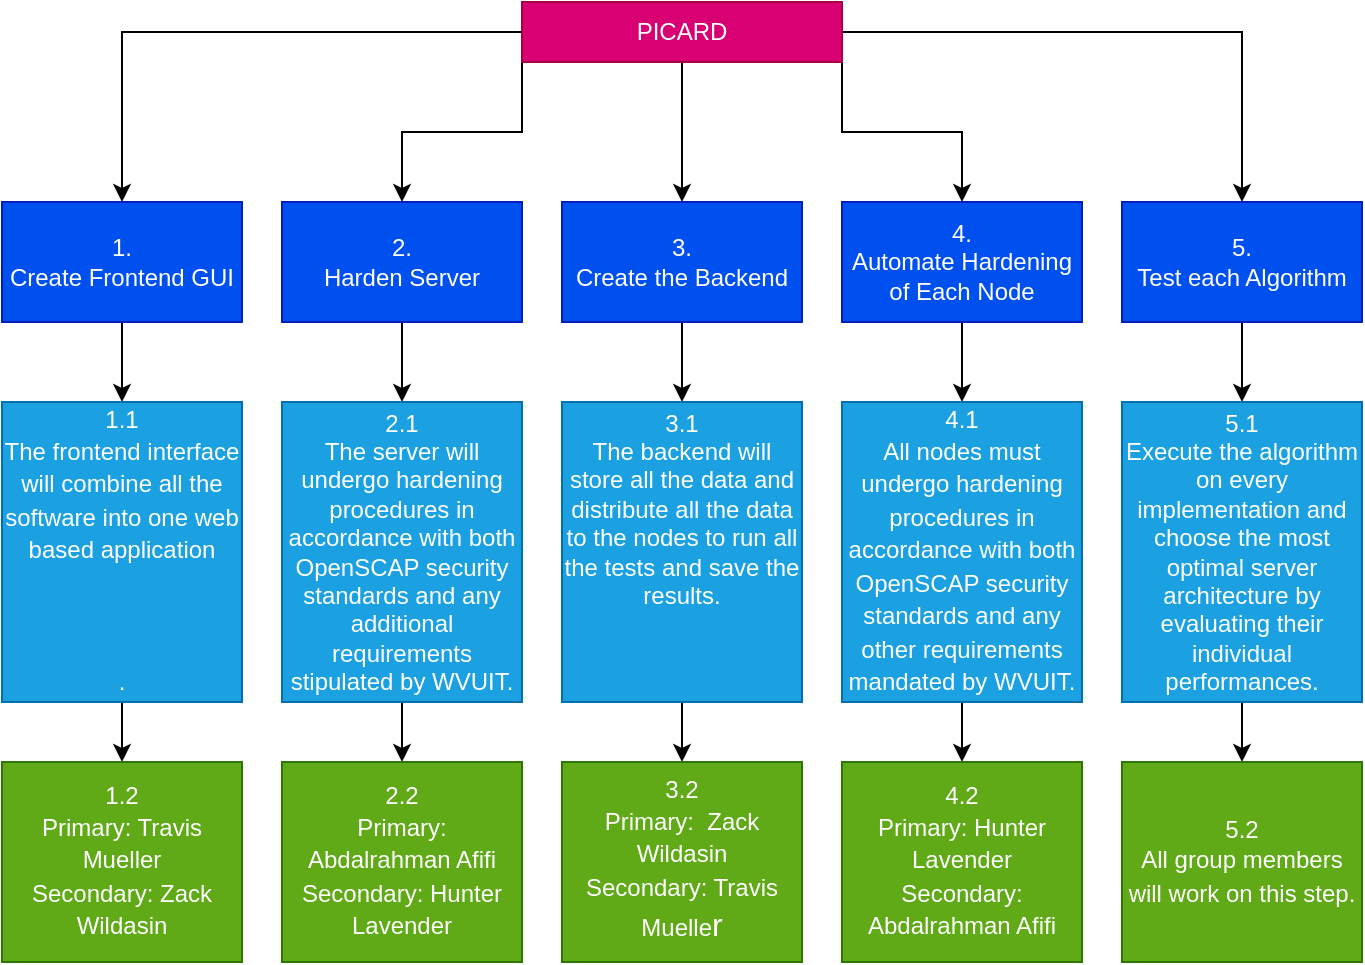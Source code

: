 <mxfile version="21.1.4" type="google">
  <diagram id="Ml06Ca8wX8mZZ-9NpJdm" name="Page-1">
    <mxGraphModel grid="1" page="1" gridSize="10" guides="1" tooltips="1" connect="1" arrows="1" fold="1" pageScale="1" pageWidth="850" pageHeight="1100" math="0" shadow="0">
      <root>
        <mxCell id="0" />
        <mxCell id="1" parent="0" />
        <mxCell id="CxeaNN8NA_mMpHLuaNo8-7" style="edgeStyle=orthogonalEdgeStyle;rounded=0;orthogonalLoop=1;jettySize=auto;html=1;exitX=0;exitY=0.5;exitDx=0;exitDy=0;entryX=0.5;entryY=0;entryDx=0;entryDy=0;" edge="1" parent="1" source="CxeaNN8NA_mMpHLuaNo8-1" target="CxeaNN8NA_mMpHLuaNo8-2">
          <mxGeometry relative="1" as="geometry" />
        </mxCell>
        <mxCell id="CxeaNN8NA_mMpHLuaNo8-8" style="edgeStyle=orthogonalEdgeStyle;rounded=0;orthogonalLoop=1;jettySize=auto;html=1;exitX=0;exitY=1;exitDx=0;exitDy=0;entryX=0.5;entryY=0;entryDx=0;entryDy=0;" edge="1" parent="1" source="CxeaNN8NA_mMpHLuaNo8-1" target="CxeaNN8NA_mMpHLuaNo8-4">
          <mxGeometry relative="1" as="geometry" />
        </mxCell>
        <mxCell id="CxeaNN8NA_mMpHLuaNo8-9" style="edgeStyle=orthogonalEdgeStyle;rounded=0;orthogonalLoop=1;jettySize=auto;html=1;exitX=0.5;exitY=1;exitDx=0;exitDy=0;entryX=0.5;entryY=0;entryDx=0;entryDy=0;" edge="1" parent="1" source="CxeaNN8NA_mMpHLuaNo8-1" target="CxeaNN8NA_mMpHLuaNo8-3">
          <mxGeometry relative="1" as="geometry" />
        </mxCell>
        <mxCell id="CxeaNN8NA_mMpHLuaNo8-11" style="edgeStyle=orthogonalEdgeStyle;rounded=0;orthogonalLoop=1;jettySize=auto;html=1;exitX=1;exitY=1;exitDx=0;exitDy=0;entryX=0.5;entryY=0;entryDx=0;entryDy=0;" edge="1" parent="1" source="CxeaNN8NA_mMpHLuaNo8-1" target="CxeaNN8NA_mMpHLuaNo8-5">
          <mxGeometry relative="1" as="geometry" />
        </mxCell>
        <mxCell id="CxeaNN8NA_mMpHLuaNo8-12" style="edgeStyle=orthogonalEdgeStyle;rounded=0;orthogonalLoop=1;jettySize=auto;html=1;exitX=1;exitY=0.5;exitDx=0;exitDy=0;entryX=0.5;entryY=0;entryDx=0;entryDy=0;" edge="1" parent="1" source="CxeaNN8NA_mMpHLuaNo8-1" target="CxeaNN8NA_mMpHLuaNo8-6">
          <mxGeometry relative="1" as="geometry" />
        </mxCell>
        <mxCell id="CxeaNN8NA_mMpHLuaNo8-1" value="PICARD" style="rounded=0;whiteSpace=wrap;html=1;fillColor=#d80073;fontColor=#ffffff;strokeColor=#A50040;" vertex="1" parent="1">
          <mxGeometry x="340" y="20" width="160" height="30" as="geometry" />
        </mxCell>
        <mxCell id="CxeaNN8NA_mMpHLuaNo8-23" style="edgeStyle=orthogonalEdgeStyle;rounded=0;orthogonalLoop=1;jettySize=auto;html=1;exitX=0.5;exitY=1;exitDx=0;exitDy=0;entryX=0.5;entryY=0;entryDx=0;entryDy=0;" edge="1" parent="1" source="CxeaNN8NA_mMpHLuaNo8-2" target="CxeaNN8NA_mMpHLuaNo8-13">
          <mxGeometry relative="1" as="geometry" />
        </mxCell>
        <mxCell id="CxeaNN8NA_mMpHLuaNo8-2" value="&lt;div&gt;1. &lt;br&gt;&lt;/div&gt;&lt;div&gt;Create Frontend GUI&lt;/div&gt;" style="rounded=0;whiteSpace=wrap;html=1;align=center;fillColor=#0050ef;fontColor=#ffffff;strokeColor=#001DBC;" vertex="1" parent="1">
          <mxGeometry x="80" y="120" width="120" height="60" as="geometry" />
        </mxCell>
        <mxCell id="CxeaNN8NA_mMpHLuaNo8-25" style="edgeStyle=orthogonalEdgeStyle;rounded=0;orthogonalLoop=1;jettySize=auto;html=1;exitX=0.5;exitY=1;exitDx=0;exitDy=0;entryX=0.5;entryY=0;entryDx=0;entryDy=0;" edge="1" parent="1" source="CxeaNN8NA_mMpHLuaNo8-3" target="CxeaNN8NA_mMpHLuaNo8-15">
          <mxGeometry relative="1" as="geometry" />
        </mxCell>
        <mxCell id="CxeaNN8NA_mMpHLuaNo8-3" value="&lt;div&gt;&lt;font color=&quot;#ffffff&quot;&gt;3.&lt;/font&gt;&lt;/div&gt;&lt;div&gt;&lt;font color=&quot;#ffffff&quot;&gt;Create the Backend&lt;/font&gt;&lt;/div&gt;" style="rounded=0;whiteSpace=wrap;html=1;fillColor=#0050ef;fontColor=#ffffff;strokeColor=#001DBC;" vertex="1" parent="1">
          <mxGeometry x="360" y="120" width="120" height="60" as="geometry" />
        </mxCell>
        <mxCell id="CxeaNN8NA_mMpHLuaNo8-24" style="edgeStyle=orthogonalEdgeStyle;rounded=0;orthogonalLoop=1;jettySize=auto;html=1;exitX=0.5;exitY=1;exitDx=0;exitDy=0;entryX=0.5;entryY=0;entryDx=0;entryDy=0;" edge="1" parent="1" source="CxeaNN8NA_mMpHLuaNo8-4" target="CxeaNN8NA_mMpHLuaNo8-14">
          <mxGeometry relative="1" as="geometry" />
        </mxCell>
        <mxCell id="CxeaNN8NA_mMpHLuaNo8-4" value="&lt;div&gt;2.&lt;/div&gt;&lt;div&gt;Harden Server&lt;/div&gt;" style="rounded=0;whiteSpace=wrap;html=1;fillColor=#0050ef;fontColor=#ffffff;strokeColor=#001DBC;" vertex="1" parent="1">
          <mxGeometry x="220" y="120" width="120" height="60" as="geometry" />
        </mxCell>
        <mxCell id="CxeaNN8NA_mMpHLuaNo8-26" style="edgeStyle=orthogonalEdgeStyle;rounded=0;orthogonalLoop=1;jettySize=auto;html=1;exitX=0.5;exitY=1;exitDx=0;exitDy=0;entryX=0.5;entryY=0;entryDx=0;entryDy=0;" edge="1" parent="1" source="CxeaNN8NA_mMpHLuaNo8-5" target="CxeaNN8NA_mMpHLuaNo8-16">
          <mxGeometry relative="1" as="geometry" />
        </mxCell>
        <mxCell id="CxeaNN8NA_mMpHLuaNo8-5" value="&lt;div&gt;&lt;font color=&quot;#ffffff&quot;&gt;4.&lt;/font&gt;&lt;/div&gt;&lt;div&gt;&lt;font color=&quot;#ffffff&quot;&gt;Automate Hardening of Each Node&lt;/font&gt;&lt;/div&gt;" style="rounded=0;whiteSpace=wrap;html=1;fillColor=#0050ef;fontColor=#ffffff;strokeColor=#001DBC;" vertex="1" parent="1">
          <mxGeometry x="500" y="120" width="120" height="60" as="geometry" />
        </mxCell>
        <mxCell id="CxeaNN8NA_mMpHLuaNo8-27" style="edgeStyle=orthogonalEdgeStyle;rounded=0;orthogonalLoop=1;jettySize=auto;html=1;exitX=0.5;exitY=1;exitDx=0;exitDy=0;entryX=0.5;entryY=0;entryDx=0;entryDy=0;" edge="1" parent="1" source="CxeaNN8NA_mMpHLuaNo8-6" target="CxeaNN8NA_mMpHLuaNo8-17">
          <mxGeometry relative="1" as="geometry" />
        </mxCell>
        <mxCell id="CxeaNN8NA_mMpHLuaNo8-6" value="&lt;div&gt;5.&lt;/div&gt;&lt;div&gt;Test each Algorithm&lt;/div&gt;" style="rounded=0;whiteSpace=wrap;html=1;fillColor=#0050ef;fontColor=#ffffff;strokeColor=#001DBC;" vertex="1" parent="1">
          <mxGeometry x="640" y="120" width="120" height="60" as="geometry" />
        </mxCell>
        <mxCell id="CxeaNN8NA_mMpHLuaNo8-28" style="edgeStyle=orthogonalEdgeStyle;rounded=0;orthogonalLoop=1;jettySize=auto;html=1;exitX=0.5;exitY=1;exitDx=0;exitDy=0;entryX=0.5;entryY=0;entryDx=0;entryDy=0;" edge="1" parent="1" source="CxeaNN8NA_mMpHLuaNo8-13" target="CxeaNN8NA_mMpHLuaNo8-18">
          <mxGeometry relative="1" as="geometry" />
        </mxCell>
        <mxCell id="CxeaNN8NA_mMpHLuaNo8-13" value="&lt;div&gt;1.1&lt;p role=&quot;presentation&quot; style=&quot;line-height:1.38;margin-top:0pt;margin-bottom:0pt;&quot; dir=&quot;ltr&quot;&gt;The frontend interface will combine all the software into one web based application&lt;/p&gt;&lt;p role=&quot;presentation&quot; style=&quot;line-height:1.38;margin-top:0pt;margin-bottom:0pt;&quot; dir=&quot;ltr&quot;&gt;&lt;br&gt;&lt;/p&gt;&lt;p role=&quot;presentation&quot; style=&quot;line-height:1.38;margin-top:0pt;margin-bottom:0pt;&quot; dir=&quot;ltr&quot;&gt;&lt;br&gt;&lt;/p&gt;&lt;p role=&quot;presentation&quot; style=&quot;line-height:1.38;margin-top:0pt;margin-bottom:0pt;&quot; dir=&quot;ltr&quot;&gt;&lt;br&gt;&lt;/p&gt;&lt;p role=&quot;presentation&quot; style=&quot;line-height:1.38;margin-top:0pt;margin-bottom:0pt;&quot; dir=&quot;ltr&quot;&gt;.&lt;/p&gt;&lt;/div&gt;" style="rounded=0;whiteSpace=wrap;html=1;fillColor=#1ba1e2;fontColor=#ffffff;strokeColor=#006EAF;" vertex="1" parent="1">
          <mxGeometry x="80" y="220" width="120" height="150" as="geometry" />
        </mxCell>
        <mxCell id="CxeaNN8NA_mMpHLuaNo8-29" style="edgeStyle=orthogonalEdgeStyle;rounded=0;orthogonalLoop=1;jettySize=auto;html=1;exitX=0.5;exitY=1;exitDx=0;exitDy=0;entryX=0.5;entryY=0;entryDx=0;entryDy=0;" edge="1" parent="1" source="CxeaNN8NA_mMpHLuaNo8-14" target="CxeaNN8NA_mMpHLuaNo8-19">
          <mxGeometry relative="1" as="geometry" />
        </mxCell>
        <mxCell id="CxeaNN8NA_mMpHLuaNo8-14" value="&lt;div&gt;2.1&lt;/div&gt;&lt;div&gt;The server will undergo hardening procedures in accordance with both OpenSCAP security standards and any additional requirements stipulated by WVUIT.&lt;/div&gt;" style="rounded=0;whiteSpace=wrap;html=1;fillColor=#1ba1e2;fontColor=#ffffff;strokeColor=#006EAF;" vertex="1" parent="1">
          <mxGeometry x="220" y="220" width="120" height="150" as="geometry" />
        </mxCell>
        <mxCell id="CxeaNN8NA_mMpHLuaNo8-31" style="edgeStyle=orthogonalEdgeStyle;rounded=0;orthogonalLoop=1;jettySize=auto;html=1;exitX=0.5;exitY=1;exitDx=0;exitDy=0;entryX=0.5;entryY=0;entryDx=0;entryDy=0;" edge="1" parent="1" source="CxeaNN8NA_mMpHLuaNo8-15" target="CxeaNN8NA_mMpHLuaNo8-21">
          <mxGeometry relative="1" as="geometry" />
        </mxCell>
        <mxCell id="CxeaNN8NA_mMpHLuaNo8-15" value="&lt;div&gt;&lt;font color=&quot;#ffffff&quot;&gt;3.1&lt;/font&gt;&lt;/div&gt;&lt;div&gt;&lt;font color=&quot;#ffffff&quot;&gt;The backend will store all the data and distribute all the data to the nodes to run all the tests and save the results.&lt;/font&gt;&lt;/div&gt;&lt;div&gt;&lt;font color=&quot;#ffffff&quot;&gt;&lt;br&gt;&lt;/font&gt;&lt;/div&gt;&lt;div&gt;&lt;font color=&quot;#ffffff&quot;&gt;&lt;br&gt;&lt;/font&gt;&lt;/div&gt;&lt;div&gt;&lt;font color=&quot;#ffffff&quot;&gt;&lt;br&gt;&lt;/font&gt;&lt;/div&gt;" style="rounded=0;whiteSpace=wrap;html=1;fillColor=#1ba1e2;fontColor=#ffffff;strokeColor=#006EAF;" vertex="1" parent="1">
          <mxGeometry x="360" y="220" width="120" height="150" as="geometry" />
        </mxCell>
        <mxCell id="CxeaNN8NA_mMpHLuaNo8-32" style="edgeStyle=orthogonalEdgeStyle;rounded=0;orthogonalLoop=1;jettySize=auto;html=1;exitX=0.5;exitY=1;exitDx=0;exitDy=0;entryX=0.5;entryY=0;entryDx=0;entryDy=0;" edge="1" parent="1" source="CxeaNN8NA_mMpHLuaNo8-16" target="CxeaNN8NA_mMpHLuaNo8-20">
          <mxGeometry relative="1" as="geometry" />
        </mxCell>
        <mxCell id="CxeaNN8NA_mMpHLuaNo8-16" value="&lt;div&gt;&lt;font color=&quot;#ffffff&quot;&gt;4.1&lt;/font&gt;&lt;p role=&quot;presentation&quot; style=&quot;line-height:1.38;margin-top:0pt;margin-bottom:0pt;&quot; dir=&quot;ltr&quot;&gt;&lt;font color=&quot;#ffffff&quot;&gt;All nodes must undergo hardening procedures in accordance with both OpenSCAP security standards and any other requirements mandated by WVUIT.&lt;/font&gt;&lt;/p&gt;&lt;/div&gt;" style="rounded=0;whiteSpace=wrap;html=1;fillColor=#1ba1e2;fontColor=#ffffff;strokeColor=#006EAF;" vertex="1" parent="1">
          <mxGeometry x="500" y="220" width="120" height="150" as="geometry" />
        </mxCell>
        <mxCell id="CxeaNN8NA_mMpHLuaNo8-33" style="edgeStyle=orthogonalEdgeStyle;rounded=0;orthogonalLoop=1;jettySize=auto;html=1;exitX=0.5;exitY=1;exitDx=0;exitDy=0;entryX=0.5;entryY=0;entryDx=0;entryDy=0;" edge="1" parent="1" source="CxeaNN8NA_mMpHLuaNo8-17" target="CxeaNN8NA_mMpHLuaNo8-22">
          <mxGeometry relative="1" as="geometry" />
        </mxCell>
        <mxCell id="CxeaNN8NA_mMpHLuaNo8-17" value="&lt;div&gt;5.1&lt;/div&gt;&lt;div&gt;Execute the algorithm on every implementation and choose the most optimal server architecture by evaluating their individual performances.&lt;/div&gt;" style="rounded=0;whiteSpace=wrap;html=1;fillColor=#1ba1e2;fontColor=#ffffff;strokeColor=#006EAF;" vertex="1" parent="1">
          <mxGeometry x="640" y="220" width="120" height="150" as="geometry" />
        </mxCell>
        <mxCell id="CxeaNN8NA_mMpHLuaNo8-18" value="&lt;div&gt;1.2&lt;p role=&quot;presentation&quot; style=&quot;line-height:1.38;margin-top:0pt;margin-bottom:0pt;&quot; dir=&quot;ltr&quot;&gt;Primary: Travis Mueller&lt;font style=&quot;font-size: 12px;&quot;&gt;&lt;span style=&quot;font-family: Arial; background-color: transparent; font-style: normal; font-variant: normal; text-decoration: none; vertical-align: baseline;&quot;&gt;&lt;br&gt;&lt;/span&gt;&lt;/font&gt;&lt;/p&gt;&lt;p role=&quot;presentation&quot; style=&quot;line-height:1.38;margin-top:0pt;margin-bottom:0pt;&quot; dir=&quot;ltr&quot;&gt;&lt;font style=&quot;font-size: 12px;&quot;&gt;&lt;span style=&quot;font-family: Arial; background-color: transparent; font-style: normal; font-variant: normal; text-decoration: none; vertical-align: baseline;&quot;&gt;Secondary: Zack Wildasin&lt;/span&gt;&lt;/font&gt;&lt;/p&gt;&lt;/div&gt;" style="rounded=0;whiteSpace=wrap;html=1;fillColor=#60a917;fontColor=#ffffff;strokeColor=#2D7600;" vertex="1" parent="1">
          <mxGeometry x="80" y="400" width="120" height="100" as="geometry" />
        </mxCell>
        <mxCell id="CxeaNN8NA_mMpHLuaNo8-19" value="&lt;div&gt;2.2&lt;p role=&quot;presentation&quot; style=&quot;line-height:1.38;margin-top:0pt;margin-bottom:0pt;&quot; dir=&quot;ltr&quot;&gt;Primary: Abdalrahman Afifi &lt;font style=&quot;font-size: 12px;&quot;&gt;&lt;span style=&quot;font-family: Arial; background-color: transparent; font-weight: 400; font-style: normal; font-variant: normal; text-decoration: none; vertical-align: baseline;&quot;&gt;Secondary: Hunter Lavender&lt;/span&gt;&lt;/font&gt;&lt;/p&gt;&lt;/div&gt;" style="rounded=0;whiteSpace=wrap;html=1;fillColor=#60a917;fontColor=#ffffff;strokeColor=#2D7600;" vertex="1" parent="1">
          <mxGeometry x="220" y="400" width="120" height="100" as="geometry" />
        </mxCell>
        <mxCell id="CxeaNN8NA_mMpHLuaNo8-20" value="&lt;div&gt;&lt;font color=&quot;#ffffff&quot;&gt;4.2&lt;/font&gt;&lt;/div&gt;&lt;div&gt;&lt;p role=&quot;presentation&quot; style=&quot;line-height:1.38;margin-top:0pt;margin-bottom:0pt;&quot; dir=&quot;ltr&quot;&gt;&lt;font color=&quot;#ffffff&quot;&gt;Primary: Hunter Lavender&lt;/font&gt;&lt;/p&gt;&lt;p role=&quot;presentation&quot; style=&quot;line-height:1.38;margin-top:0pt;margin-bottom:0pt;&quot; dir=&quot;ltr&quot;&gt;&lt;font style=&quot;font-size: 12px;&quot; color=&quot;#ffffff&quot;&gt;&lt;span style=&quot;font-family: Arial; background-color: transparent; font-weight: 400; font-style: normal; font-variant: normal; text-decoration: none; vertical-align: baseline;&quot;&gt;Secondary: Abdalrahman Afifi&lt;/span&gt;&lt;/font&gt;&lt;/p&gt;&lt;/div&gt;" style="rounded=0;whiteSpace=wrap;html=1;fillColor=#60a917;fontColor=#ffffff;strokeColor=#2D7600;" vertex="1" parent="1">
          <mxGeometry x="500" y="400" width="120" height="100" as="geometry" />
        </mxCell>
        <mxCell id="CxeaNN8NA_mMpHLuaNo8-21" value="&lt;div&gt;&lt;font color=&quot;#ffffff&quot;&gt;3.2&lt;/font&gt;&lt;/div&gt;&lt;p role=&quot;presentation&quot; style=&quot;line-height:1.38;margin-top:0pt;margin-bottom:0pt;&quot; dir=&quot;ltr&quot;&gt;&lt;font color=&quot;#ffffff&quot;&gt;Primary:&amp;nbsp; Zack Wildasin&lt;/font&gt;&lt;/p&gt;&lt;p role=&quot;presentation&quot; style=&quot;line-height:1.38;margin-top:0pt;margin-bottom:0pt;&quot; dir=&quot;ltr&quot;&gt;&lt;font style=&quot;font-size: 12px;&quot; color=&quot;#ffffff&quot;&gt;&lt;span style=&quot;font-family: Arial; background-color: transparent; font-weight: 400; font-style: normal; font-variant: normal; text-decoration: none; vertical-align: baseline;&quot;&gt;Secondary: Travis Muelle&lt;/span&gt;&lt;/font&gt;&lt;font color=&quot;#ffffff&quot;&gt;&lt;span style=&quot;font-size: 12pt; font-family: Arial; background-color: transparent; font-weight: 400; font-style: normal; font-variant: normal; text-decoration: none; vertical-align: baseline;&quot;&gt;r&lt;/span&gt;&lt;/font&gt;&lt;/p&gt;" style="rounded=0;whiteSpace=wrap;html=1;fillColor=#60a917;fontColor=#ffffff;strokeColor=#2D7600;" vertex="1" parent="1">
          <mxGeometry x="360" y="400" width="120" height="100" as="geometry" />
        </mxCell>
        <mxCell id="CxeaNN8NA_mMpHLuaNo8-22" value="&lt;div&gt;5.2&lt;p role=&quot;presentation&quot; style=&quot;line-height:1.38;margin-top:0pt;margin-bottom:0pt;&quot; dir=&quot;ltr&quot;&gt;All group members will work on this step.&lt;/p&gt;&lt;/div&gt;" style="rounded=0;whiteSpace=wrap;html=1;fillColor=#60a917;fontColor=#ffffff;strokeColor=#2D7600;" vertex="1" parent="1">
          <mxGeometry x="640" y="400" width="120" height="100" as="geometry" />
        </mxCell>
      </root>
    </mxGraphModel>
  </diagram>
</mxfile>
